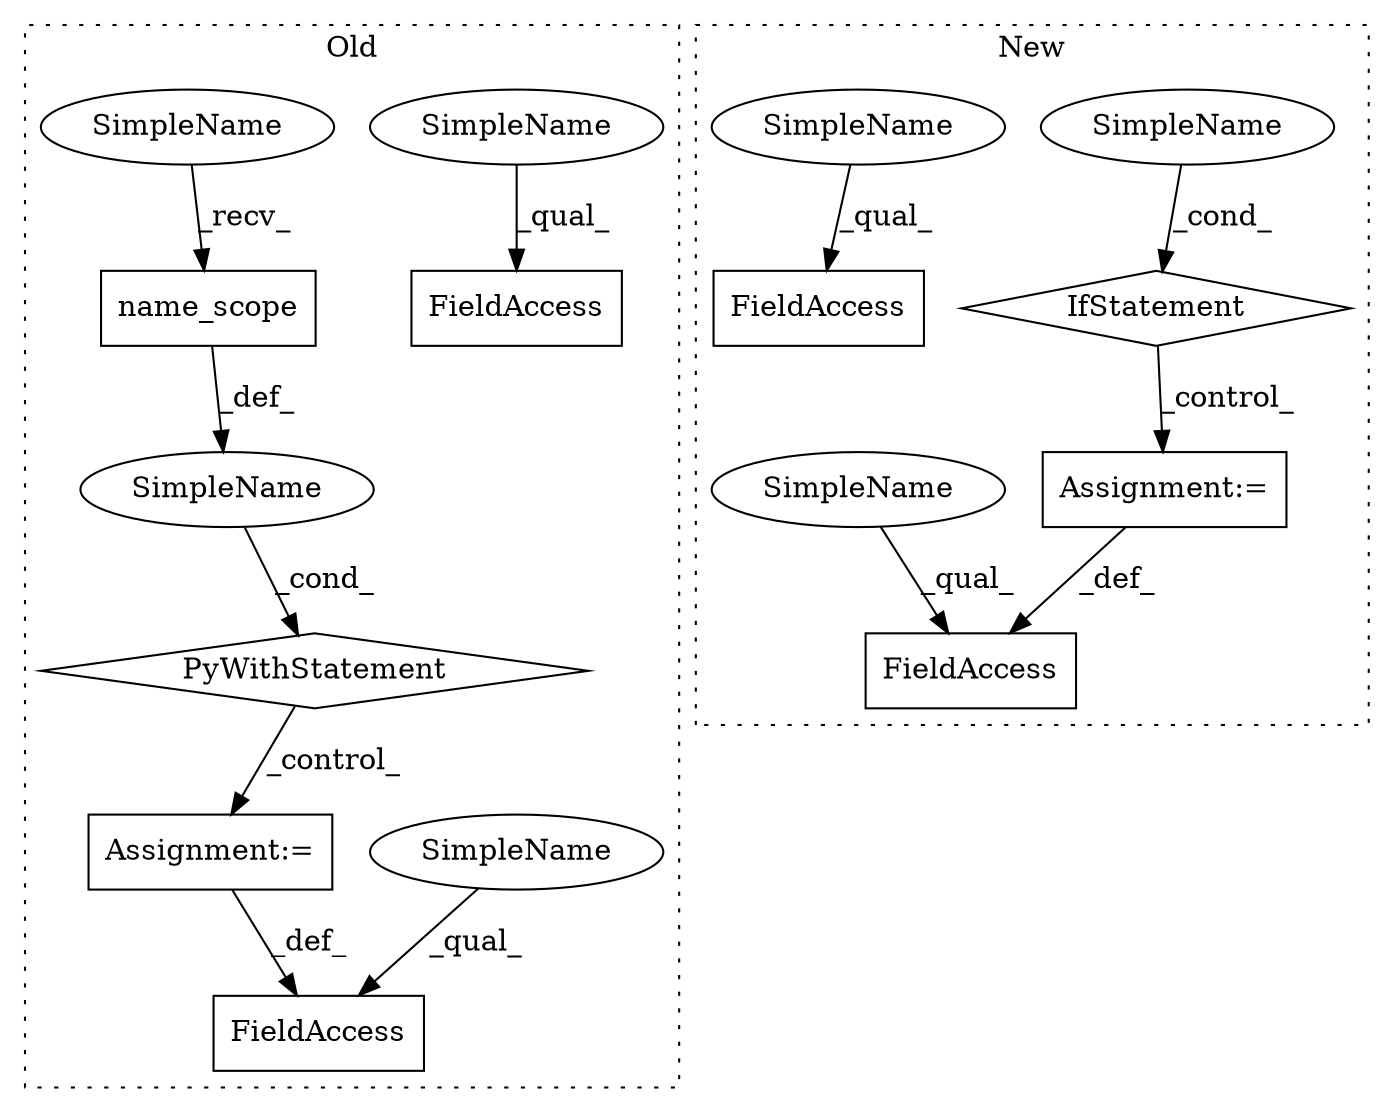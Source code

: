 digraph G {
subgraph cluster0 {
1 [label="name_scope" a="32" s="3972" l="12" shape="box"];
3 [label="PyWithStatement" a="104" s="3957,3984" l="10,2" shape="diamond"];
7 [label="Assignment:=" a="7" s="4005" l="1" shape="box"];
8 [label="SimpleName" a="42" s="" l="" shape="ellipse"];
9 [label="FieldAccess" a="22" s="3994" l="11" shape="box"];
11 [label="FieldAccess" a="22" s="3826" l="16" shape="box"];
12 [label="SimpleName" a="42" s="3826" l="4" shape="ellipse"];
13 [label="SimpleName" a="42" s="3994" l="4" shape="ellipse"];
14 [label="SimpleName" a="42" s="3967" l="4" shape="ellipse"];
label = "Old";
style="dotted";
}
subgraph cluster1 {
2 [label="IfStatement" a="25" s="2153,2189" l="4,2" shape="diamond"];
4 [label="Assignment:=" a="7" s="2420" l="1" shape="box"];
5 [label="SimpleName" a="42" s="" l="" shape="ellipse"];
6 [label="FieldAccess" a="22" s="2408" l="12" shape="box"];
10 [label="FieldAccess" a="22" s="2314" l="18" shape="box"];
15 [label="SimpleName" a="42" s="2408" l="4" shape="ellipse"];
16 [label="SimpleName" a="42" s="2314" l="4" shape="ellipse"];
label = "New";
style="dotted";
}
1 -> 8 [label="_def_"];
2 -> 4 [label="_control_"];
3 -> 7 [label="_control_"];
4 -> 6 [label="_def_"];
5 -> 2 [label="_cond_"];
7 -> 9 [label="_def_"];
8 -> 3 [label="_cond_"];
12 -> 11 [label="_qual_"];
13 -> 9 [label="_qual_"];
14 -> 1 [label="_recv_"];
15 -> 6 [label="_qual_"];
16 -> 10 [label="_qual_"];
}